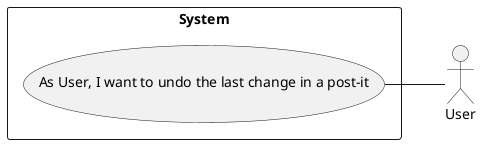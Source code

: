 @startuml
left to right direction
skinparam packageStyle rectangle
actor User

rectangle "System" {
    (As User, I want to undo the last change in a post-it) -- User
}
@enduml